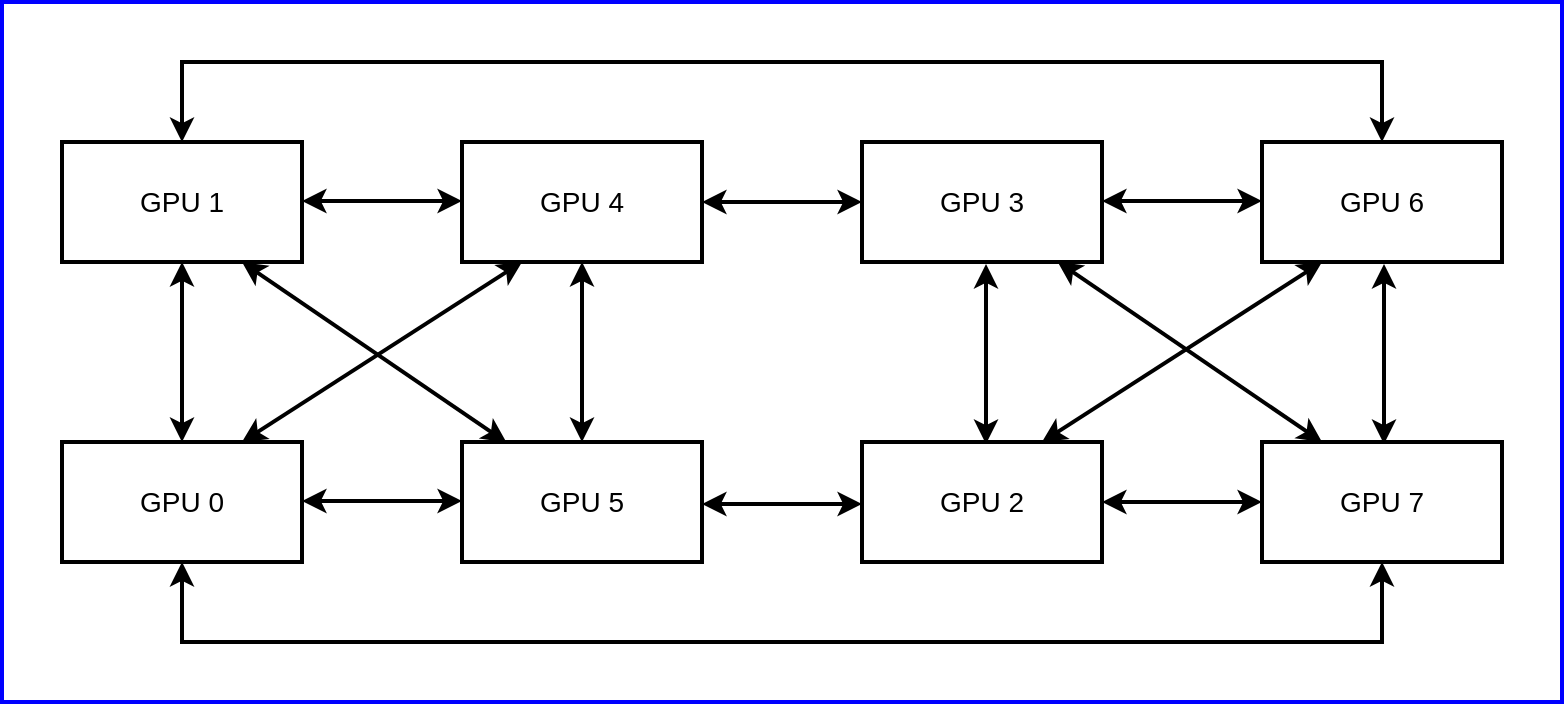 <mxfile version="20.8.16" type="device"><diagram name="Page-1" id="nu12_BlyafMuTczSLFHf"><mxGraphModel dx="828" dy="544" grid="1" gridSize="10" guides="1" tooltips="1" connect="1" arrows="1" fold="1" page="1" pageScale="1" pageWidth="850" pageHeight="1100" math="0" shadow="0"><root><mxCell id="0"/><mxCell id="1" parent="0"/><mxCell id="y9EaMiTkMiiRCurnQ9ft-25" value="" style="rounded=0;whiteSpace=wrap;html=1;strokeWidth=2;fontSize=14;strokeColor=#0000FF;" vertex="1" parent="1"><mxGeometry x="50" y="130" width="780" height="350" as="geometry"/></mxCell><mxCell id="y9EaMiTkMiiRCurnQ9ft-24" value="front" parent="0"/><mxCell id="y9EaMiTkMiiRCurnQ9ft-1" value="&lt;font style=&quot;font-size: 14px;&quot;&gt;GPU 1&lt;/font&gt;" style="rounded=0;whiteSpace=wrap;html=1;strokeWidth=2;" vertex="1" parent="y9EaMiTkMiiRCurnQ9ft-24"><mxGeometry x="80" y="200" width="120" height="60" as="geometry"/></mxCell><mxCell id="y9EaMiTkMiiRCurnQ9ft-2" value="&lt;font style=&quot;font-size: 14px;&quot;&gt;GPU 2&lt;/font&gt;" style="rounded=0;whiteSpace=wrap;html=1;strokeWidth=2;" vertex="1" parent="y9EaMiTkMiiRCurnQ9ft-24"><mxGeometry x="480" y="350" width="120" height="60" as="geometry"/></mxCell><mxCell id="y9EaMiTkMiiRCurnQ9ft-3" value="&lt;font style=&quot;font-size: 14px;&quot;&gt;GPU 3&lt;/font&gt;" style="rounded=0;whiteSpace=wrap;html=1;strokeWidth=2;" vertex="1" parent="y9EaMiTkMiiRCurnQ9ft-24"><mxGeometry x="480" y="200" width="120" height="60" as="geometry"/></mxCell><mxCell id="y9EaMiTkMiiRCurnQ9ft-4" value="&lt;font style=&quot;font-size: 14px;&quot;&gt;GPU 5&lt;/font&gt;" style="rounded=0;whiteSpace=wrap;html=1;strokeWidth=2;" vertex="1" parent="y9EaMiTkMiiRCurnQ9ft-24"><mxGeometry x="280" y="350" width="120" height="60" as="geometry"/></mxCell><mxCell id="y9EaMiTkMiiRCurnQ9ft-5" value="&lt;font style=&quot;font-size: 14px;&quot;&gt;GPU 0&lt;/font&gt;" style="rounded=0;whiteSpace=wrap;html=1;strokeWidth=2;" vertex="1" parent="y9EaMiTkMiiRCurnQ9ft-24"><mxGeometry x="80" y="350" width="120" height="60" as="geometry"/></mxCell><mxCell id="y9EaMiTkMiiRCurnQ9ft-6" value="&lt;font style=&quot;font-size: 14px;&quot;&gt;GPU 4&lt;br&gt;&lt;/font&gt;" style="rounded=0;whiteSpace=wrap;html=1;strokeWidth=2;" vertex="1" parent="y9EaMiTkMiiRCurnQ9ft-24"><mxGeometry x="280" y="200" width="120" height="60" as="geometry"/></mxCell><mxCell id="y9EaMiTkMiiRCurnQ9ft-7" value="&lt;font style=&quot;font-size: 14px;&quot;&gt;GPU 7&lt;/font&gt;" style="rounded=0;whiteSpace=wrap;html=1;strokeWidth=2;" vertex="1" parent="y9EaMiTkMiiRCurnQ9ft-24"><mxGeometry x="680" y="350" width="120" height="60" as="geometry"/></mxCell><mxCell id="y9EaMiTkMiiRCurnQ9ft-8" value="&lt;font style=&quot;font-size: 14px;&quot;&gt;GPU 6&lt;/font&gt;" style="rounded=0;whiteSpace=wrap;html=1;strokeWidth=2;" vertex="1" parent="y9EaMiTkMiiRCurnQ9ft-24"><mxGeometry x="680" y="200" width="120" height="60" as="geometry"/></mxCell><mxCell id="y9EaMiTkMiiRCurnQ9ft-9" value="" style="endArrow=classic;startArrow=classic;html=1;rounded=0;fontSize=14;strokeWidth=2;exitX=0.5;exitY=0;exitDx=0;exitDy=0;entryX=0.5;entryY=1;entryDx=0;entryDy=0;" edge="1" parent="y9EaMiTkMiiRCurnQ9ft-24" source="y9EaMiTkMiiRCurnQ9ft-5" target="y9EaMiTkMiiRCurnQ9ft-1"><mxGeometry width="50" height="50" relative="1" as="geometry"><mxPoint x="400" y="440" as="sourcePoint"/><mxPoint x="450" y="390" as="targetPoint"/></mxGeometry></mxCell><mxCell id="y9EaMiTkMiiRCurnQ9ft-11" value="" style="endArrow=classic;startArrow=classic;html=1;rounded=0;fontSize=14;strokeWidth=2;exitX=0.5;exitY=0;exitDx=0;exitDy=0;entryX=0.5;entryY=1;entryDx=0;entryDy=0;" edge="1" parent="y9EaMiTkMiiRCurnQ9ft-24"><mxGeometry width="50" height="50" relative="1" as="geometry"><mxPoint x="340" y="350" as="sourcePoint"/><mxPoint x="340" y="260" as="targetPoint"/></mxGeometry></mxCell><mxCell id="y9EaMiTkMiiRCurnQ9ft-12" value="" style="endArrow=classic;startArrow=classic;html=1;rounded=0;fontSize=14;strokeWidth=2;exitX=0.5;exitY=0;exitDx=0;exitDy=0;entryX=0.5;entryY=1;entryDx=0;entryDy=0;" edge="1" parent="y9EaMiTkMiiRCurnQ9ft-24"><mxGeometry width="50" height="50" relative="1" as="geometry"><mxPoint x="542" y="351" as="sourcePoint"/><mxPoint x="542" y="261" as="targetPoint"/></mxGeometry></mxCell><mxCell id="y9EaMiTkMiiRCurnQ9ft-13" value="" style="endArrow=classic;startArrow=classic;html=1;rounded=0;fontSize=14;strokeWidth=2;exitX=0.5;exitY=0;exitDx=0;exitDy=0;entryX=0.5;entryY=1;entryDx=0;entryDy=0;" edge="1" parent="y9EaMiTkMiiRCurnQ9ft-24"><mxGeometry width="50" height="50" relative="1" as="geometry"><mxPoint x="741" y="351" as="sourcePoint"/><mxPoint x="741" y="261" as="targetPoint"/></mxGeometry></mxCell><mxCell id="y9EaMiTkMiiRCurnQ9ft-14" value="" style="endArrow=classic;startArrow=classic;html=1;rounded=0;strokeWidth=2;fontSize=14;entryX=0;entryY=0.5;entryDx=0;entryDy=0;exitX=1;exitY=0.5;exitDx=0;exitDy=0;" edge="1" parent="y9EaMiTkMiiRCurnQ9ft-24" source="y9EaMiTkMiiRCurnQ9ft-6" target="y9EaMiTkMiiRCurnQ9ft-3"><mxGeometry width="50" height="50" relative="1" as="geometry"><mxPoint x="400" y="267" as="sourcePoint"/><mxPoint x="450" y="217" as="targetPoint"/></mxGeometry></mxCell><mxCell id="y9EaMiTkMiiRCurnQ9ft-15" value="" style="endArrow=classic;startArrow=classic;html=1;rounded=0;strokeWidth=2;fontSize=14;entryX=0;entryY=0.5;entryDx=0;entryDy=0;exitX=1;exitY=0.5;exitDx=0;exitDy=0;" edge="1" parent="y9EaMiTkMiiRCurnQ9ft-24"><mxGeometry width="50" height="50" relative="1" as="geometry"><mxPoint x="400" y="381" as="sourcePoint"/><mxPoint x="480" y="381" as="targetPoint"/></mxGeometry></mxCell><mxCell id="y9EaMiTkMiiRCurnQ9ft-16" value="" style="endArrow=classic;startArrow=classic;html=1;rounded=0;strokeWidth=2;fontSize=14;entryX=0;entryY=0.5;entryDx=0;entryDy=0;exitX=1;exitY=0.5;exitDx=0;exitDy=0;" edge="1" parent="y9EaMiTkMiiRCurnQ9ft-24"><mxGeometry width="50" height="50" relative="1" as="geometry"><mxPoint x="600" y="380" as="sourcePoint"/><mxPoint x="680" y="380" as="targetPoint"/></mxGeometry></mxCell><mxCell id="y9EaMiTkMiiRCurnQ9ft-17" value="" style="endArrow=classic;startArrow=classic;html=1;rounded=0;strokeWidth=2;fontSize=14;entryX=0;entryY=0.5;entryDx=0;entryDy=0;exitX=1;exitY=0.5;exitDx=0;exitDy=0;" edge="1" parent="y9EaMiTkMiiRCurnQ9ft-24"><mxGeometry width="50" height="50" relative="1" as="geometry"><mxPoint x="200" y="379.5" as="sourcePoint"/><mxPoint x="280" y="379.5" as="targetPoint"/></mxGeometry></mxCell><mxCell id="y9EaMiTkMiiRCurnQ9ft-18" value="" style="endArrow=classic;startArrow=classic;html=1;rounded=0;strokeWidth=2;fontSize=14;entryX=0;entryY=0.5;entryDx=0;entryDy=0;exitX=1;exitY=0.5;exitDx=0;exitDy=0;" edge="1" parent="y9EaMiTkMiiRCurnQ9ft-24"><mxGeometry width="50" height="50" relative="1" as="geometry"><mxPoint x="600" y="229.5" as="sourcePoint"/><mxPoint x="680" y="229.5" as="targetPoint"/></mxGeometry></mxCell><mxCell id="y9EaMiTkMiiRCurnQ9ft-19" value="" style="endArrow=classic;startArrow=classic;html=1;rounded=0;strokeWidth=2;fontSize=14;entryX=0;entryY=0.5;entryDx=0;entryDy=0;exitX=1;exitY=0.5;exitDx=0;exitDy=0;" edge="1" parent="y9EaMiTkMiiRCurnQ9ft-24"><mxGeometry width="50" height="50" relative="1" as="geometry"><mxPoint x="200" y="229.5" as="sourcePoint"/><mxPoint x="280" y="229.5" as="targetPoint"/></mxGeometry></mxCell><mxCell id="y9EaMiTkMiiRCurnQ9ft-20" value="" style="endArrow=classic;startArrow=classic;html=1;rounded=0;strokeWidth=2;fontSize=14;exitX=0.75;exitY=0;exitDx=0;exitDy=0;entryX=0.25;entryY=1;entryDx=0;entryDy=0;" edge="1" parent="y9EaMiTkMiiRCurnQ9ft-24" source="y9EaMiTkMiiRCurnQ9ft-5" target="y9EaMiTkMiiRCurnQ9ft-6"><mxGeometry width="50" height="50" relative="1" as="geometry"><mxPoint x="460" y="410" as="sourcePoint"/><mxPoint x="510" y="360" as="targetPoint"/></mxGeometry></mxCell><mxCell id="y9EaMiTkMiiRCurnQ9ft-21" value="" style="endArrow=classic;startArrow=classic;html=1;rounded=0;strokeWidth=2;fontSize=14;exitX=0.75;exitY=0;exitDx=0;exitDy=0;entryX=0.25;entryY=1;entryDx=0;entryDy=0;" edge="1" parent="y9EaMiTkMiiRCurnQ9ft-24"><mxGeometry width="50" height="50" relative="1" as="geometry"><mxPoint x="570" y="350" as="sourcePoint"/><mxPoint x="710" y="260" as="targetPoint"/></mxGeometry></mxCell><mxCell id="y9EaMiTkMiiRCurnQ9ft-22" value="" style="endArrow=classic;startArrow=classic;html=1;rounded=0;strokeWidth=2;fontSize=14;exitX=0.25;exitY=0;exitDx=0;exitDy=0;entryX=0.815;entryY=0.997;entryDx=0;entryDy=0;entryPerimeter=0;" edge="1" parent="y9EaMiTkMiiRCurnQ9ft-24" source="y9EaMiTkMiiRCurnQ9ft-7" target="y9EaMiTkMiiRCurnQ9ft-3"><mxGeometry width="50" height="50" relative="1" as="geometry"><mxPoint x="580" y="360" as="sourcePoint"/><mxPoint x="720" y="270" as="targetPoint"/></mxGeometry></mxCell><mxCell id="y9EaMiTkMiiRCurnQ9ft-23" value="" style="endArrow=classic;startArrow=classic;html=1;rounded=0;strokeWidth=2;fontSize=14;exitX=0.25;exitY=0;exitDx=0;exitDy=0;entryX=0.815;entryY=0.997;entryDx=0;entryDy=0;entryPerimeter=0;" edge="1" parent="y9EaMiTkMiiRCurnQ9ft-24"><mxGeometry width="50" height="50" relative="1" as="geometry"><mxPoint x="302.2" y="350.18" as="sourcePoint"/><mxPoint x="170.0" y="260.0" as="targetPoint"/></mxGeometry></mxCell><mxCell id="y9EaMiTkMiiRCurnQ9ft-26" value="" style="endArrow=classic;startArrow=classic;html=1;rounded=0;strokeWidth=2;fontSize=14;exitX=0.5;exitY=1;exitDx=0;exitDy=0;entryX=0.5;entryY=1;entryDx=0;entryDy=0;" edge="1" parent="y9EaMiTkMiiRCurnQ9ft-24" source="y9EaMiTkMiiRCurnQ9ft-5" target="y9EaMiTkMiiRCurnQ9ft-7"><mxGeometry width="50" height="50" relative="1" as="geometry"><mxPoint x="460" y="380" as="sourcePoint"/><mxPoint x="610" y="550" as="targetPoint"/><Array as="points"><mxPoint x="140" y="450"/><mxPoint x="740" y="450"/></Array></mxGeometry></mxCell><mxCell id="y9EaMiTkMiiRCurnQ9ft-27" value="" style="endArrow=classic;startArrow=classic;html=1;rounded=0;strokeWidth=2;fontSize=14;entryX=0.5;entryY=0;entryDx=0;entryDy=0;exitX=0.5;exitY=0;exitDx=0;exitDy=0;" edge="1" parent="y9EaMiTkMiiRCurnQ9ft-24" source="y9EaMiTkMiiRCurnQ9ft-1" target="y9EaMiTkMiiRCurnQ9ft-8"><mxGeometry width="50" height="50" relative="1" as="geometry"><mxPoint x="120" y="180" as="sourcePoint"/><mxPoint x="470" y="330" as="targetPoint"/><Array as="points"><mxPoint x="140" y="160"/><mxPoint x="740" y="160"/></Array></mxGeometry></mxCell></root></mxGraphModel></diagram></mxfile>